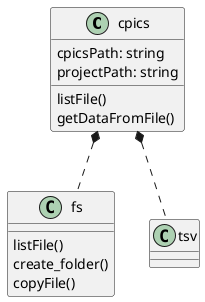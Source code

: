 /'Sebastien Galvagno '/

@startuml

class cpics{
    cpicsPath: string
    projectPath: string

    listFile()
    getDataFromFile()
}

class fs {
    listFile()
    create_folder()
    copyFile()
}

class tsv 

cpics *.. tsv
cpics *.. fs


@enduml
